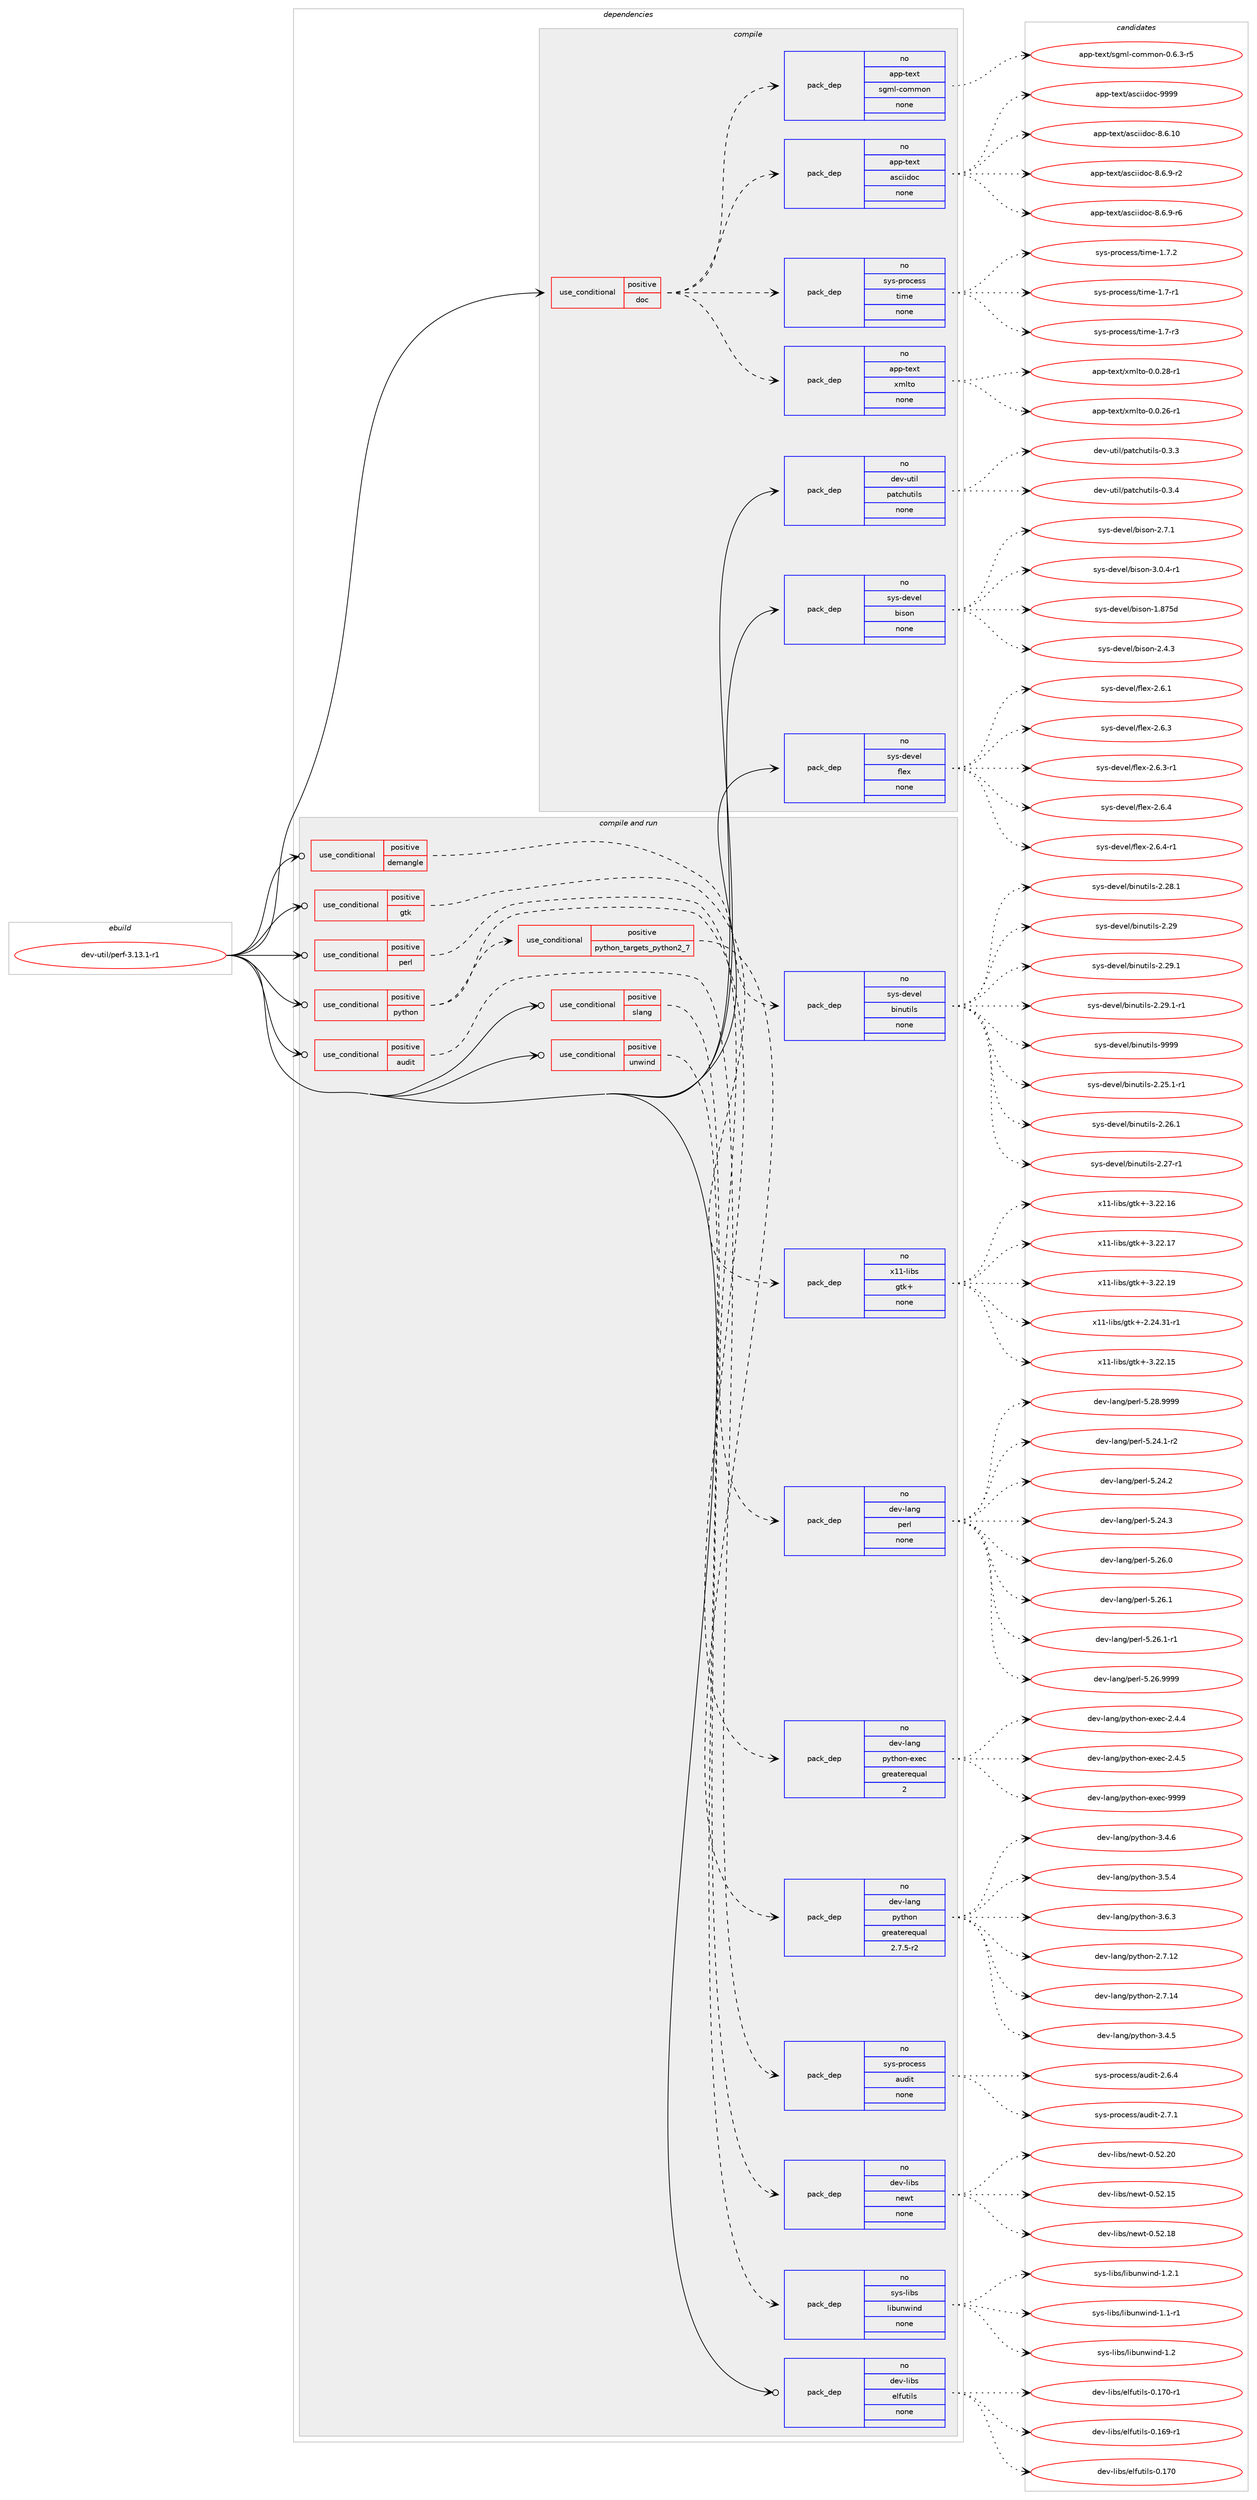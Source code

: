 digraph prolog {

# *************
# Graph options
# *************

newrank=true;
concentrate=true;
compound=true;
graph [rankdir=LR,fontname=Helvetica,fontsize=10,ranksep=1.5];#, ranksep=2.5, nodesep=0.2];
edge  [arrowhead=vee];
node  [fontname=Helvetica,fontsize=10];

# **********
# The ebuild
# **********

subgraph cluster_leftcol {
color=gray;
rank=same;
label=<<i>ebuild</i>>;
id [label="dev-util/perf-3.13.1-r1", color=red, width=4, href="../dev-util/perf-3.13.1-r1.svg"];
}

# ****************
# The dependencies
# ****************

subgraph cluster_midcol {
color=gray;
label=<<i>dependencies</i>>;
subgraph cluster_compile {
fillcolor="#eeeeee";
style=filled;
label=<<i>compile</i>>;
subgraph cond78570 {
dependency287806 [label=<<TABLE BORDER="0" CELLBORDER="1" CELLSPACING="0" CELLPADDING="4"><TR><TD ROWSPAN="3" CELLPADDING="10">use_conditional</TD></TR><TR><TD>positive</TD></TR><TR><TD>doc</TD></TR></TABLE>>, shape=none, color=red];
subgraph pack204962 {
dependency287807 [label=<<TABLE BORDER="0" CELLBORDER="1" CELLSPACING="0" CELLPADDING="4" WIDTH="220"><TR><TD ROWSPAN="6" CELLPADDING="30">pack_dep</TD></TR><TR><TD WIDTH="110">no</TD></TR><TR><TD>app-text</TD></TR><TR><TD>asciidoc</TD></TR><TR><TD>none</TD></TR><TR><TD></TD></TR></TABLE>>, shape=none, color=blue];
}
dependency287806:e -> dependency287807:w [weight=20,style="dashed",arrowhead="vee"];
subgraph pack204963 {
dependency287808 [label=<<TABLE BORDER="0" CELLBORDER="1" CELLSPACING="0" CELLPADDING="4" WIDTH="220"><TR><TD ROWSPAN="6" CELLPADDING="30">pack_dep</TD></TR><TR><TD WIDTH="110">no</TD></TR><TR><TD>app-text</TD></TR><TR><TD>sgml-common</TD></TR><TR><TD>none</TD></TR><TR><TD></TD></TR></TABLE>>, shape=none, color=blue];
}
dependency287806:e -> dependency287808:w [weight=20,style="dashed",arrowhead="vee"];
subgraph pack204964 {
dependency287809 [label=<<TABLE BORDER="0" CELLBORDER="1" CELLSPACING="0" CELLPADDING="4" WIDTH="220"><TR><TD ROWSPAN="6" CELLPADDING="30">pack_dep</TD></TR><TR><TD WIDTH="110">no</TD></TR><TR><TD>app-text</TD></TR><TR><TD>xmlto</TD></TR><TR><TD>none</TD></TR><TR><TD></TD></TR></TABLE>>, shape=none, color=blue];
}
dependency287806:e -> dependency287809:w [weight=20,style="dashed",arrowhead="vee"];
subgraph pack204965 {
dependency287810 [label=<<TABLE BORDER="0" CELLBORDER="1" CELLSPACING="0" CELLPADDING="4" WIDTH="220"><TR><TD ROWSPAN="6" CELLPADDING="30">pack_dep</TD></TR><TR><TD WIDTH="110">no</TD></TR><TR><TD>sys-process</TD></TR><TR><TD>time</TD></TR><TR><TD>none</TD></TR><TR><TD></TD></TR></TABLE>>, shape=none, color=blue];
}
dependency287806:e -> dependency287810:w [weight=20,style="dashed",arrowhead="vee"];
}
id:e -> dependency287806:w [weight=20,style="solid",arrowhead="vee"];
subgraph pack204966 {
dependency287811 [label=<<TABLE BORDER="0" CELLBORDER="1" CELLSPACING="0" CELLPADDING="4" WIDTH="220"><TR><TD ROWSPAN="6" CELLPADDING="30">pack_dep</TD></TR><TR><TD WIDTH="110">no</TD></TR><TR><TD>dev-util</TD></TR><TR><TD>patchutils</TD></TR><TR><TD>none</TD></TR><TR><TD></TD></TR></TABLE>>, shape=none, color=blue];
}
id:e -> dependency287811:w [weight=20,style="solid",arrowhead="vee"];
subgraph pack204967 {
dependency287812 [label=<<TABLE BORDER="0" CELLBORDER="1" CELLSPACING="0" CELLPADDING="4" WIDTH="220"><TR><TD ROWSPAN="6" CELLPADDING="30">pack_dep</TD></TR><TR><TD WIDTH="110">no</TD></TR><TR><TD>sys-devel</TD></TR><TR><TD>bison</TD></TR><TR><TD>none</TD></TR><TR><TD></TD></TR></TABLE>>, shape=none, color=blue];
}
id:e -> dependency287812:w [weight=20,style="solid",arrowhead="vee"];
subgraph pack204968 {
dependency287813 [label=<<TABLE BORDER="0" CELLBORDER="1" CELLSPACING="0" CELLPADDING="4" WIDTH="220"><TR><TD ROWSPAN="6" CELLPADDING="30">pack_dep</TD></TR><TR><TD WIDTH="110">no</TD></TR><TR><TD>sys-devel</TD></TR><TR><TD>flex</TD></TR><TR><TD>none</TD></TR><TR><TD></TD></TR></TABLE>>, shape=none, color=blue];
}
id:e -> dependency287813:w [weight=20,style="solid",arrowhead="vee"];
}
subgraph cluster_compileandrun {
fillcolor="#eeeeee";
style=filled;
label=<<i>compile and run</i>>;
subgraph cond78571 {
dependency287814 [label=<<TABLE BORDER="0" CELLBORDER="1" CELLSPACING="0" CELLPADDING="4"><TR><TD ROWSPAN="3" CELLPADDING="10">use_conditional</TD></TR><TR><TD>positive</TD></TR><TR><TD>audit</TD></TR></TABLE>>, shape=none, color=red];
subgraph pack204969 {
dependency287815 [label=<<TABLE BORDER="0" CELLBORDER="1" CELLSPACING="0" CELLPADDING="4" WIDTH="220"><TR><TD ROWSPAN="6" CELLPADDING="30">pack_dep</TD></TR><TR><TD WIDTH="110">no</TD></TR><TR><TD>sys-process</TD></TR><TR><TD>audit</TD></TR><TR><TD>none</TD></TR><TR><TD></TD></TR></TABLE>>, shape=none, color=blue];
}
dependency287814:e -> dependency287815:w [weight=20,style="dashed",arrowhead="vee"];
}
id:e -> dependency287814:w [weight=20,style="solid",arrowhead="odotvee"];
subgraph cond78572 {
dependency287816 [label=<<TABLE BORDER="0" CELLBORDER="1" CELLSPACING="0" CELLPADDING="4"><TR><TD ROWSPAN="3" CELLPADDING="10">use_conditional</TD></TR><TR><TD>positive</TD></TR><TR><TD>demangle</TD></TR></TABLE>>, shape=none, color=red];
subgraph pack204970 {
dependency287817 [label=<<TABLE BORDER="0" CELLBORDER="1" CELLSPACING="0" CELLPADDING="4" WIDTH="220"><TR><TD ROWSPAN="6" CELLPADDING="30">pack_dep</TD></TR><TR><TD WIDTH="110">no</TD></TR><TR><TD>sys-devel</TD></TR><TR><TD>binutils</TD></TR><TR><TD>none</TD></TR><TR><TD></TD></TR></TABLE>>, shape=none, color=blue];
}
dependency287816:e -> dependency287817:w [weight=20,style="dashed",arrowhead="vee"];
}
id:e -> dependency287816:w [weight=20,style="solid",arrowhead="odotvee"];
subgraph cond78573 {
dependency287818 [label=<<TABLE BORDER="0" CELLBORDER="1" CELLSPACING="0" CELLPADDING="4"><TR><TD ROWSPAN="3" CELLPADDING="10">use_conditional</TD></TR><TR><TD>positive</TD></TR><TR><TD>gtk</TD></TR></TABLE>>, shape=none, color=red];
subgraph pack204971 {
dependency287819 [label=<<TABLE BORDER="0" CELLBORDER="1" CELLSPACING="0" CELLPADDING="4" WIDTH="220"><TR><TD ROWSPAN="6" CELLPADDING="30">pack_dep</TD></TR><TR><TD WIDTH="110">no</TD></TR><TR><TD>x11-libs</TD></TR><TR><TD>gtk+</TD></TR><TR><TD>none</TD></TR><TR><TD></TD></TR></TABLE>>, shape=none, color=blue];
}
dependency287818:e -> dependency287819:w [weight=20,style="dashed",arrowhead="vee"];
}
id:e -> dependency287818:w [weight=20,style="solid",arrowhead="odotvee"];
subgraph cond78574 {
dependency287820 [label=<<TABLE BORDER="0" CELLBORDER="1" CELLSPACING="0" CELLPADDING="4"><TR><TD ROWSPAN="3" CELLPADDING="10">use_conditional</TD></TR><TR><TD>positive</TD></TR><TR><TD>perl</TD></TR></TABLE>>, shape=none, color=red];
subgraph pack204972 {
dependency287821 [label=<<TABLE BORDER="0" CELLBORDER="1" CELLSPACING="0" CELLPADDING="4" WIDTH="220"><TR><TD ROWSPAN="6" CELLPADDING="30">pack_dep</TD></TR><TR><TD WIDTH="110">no</TD></TR><TR><TD>dev-lang</TD></TR><TR><TD>perl</TD></TR><TR><TD>none</TD></TR><TR><TD></TD></TR></TABLE>>, shape=none, color=blue];
}
dependency287820:e -> dependency287821:w [weight=20,style="dashed",arrowhead="vee"];
}
id:e -> dependency287820:w [weight=20,style="solid",arrowhead="odotvee"];
subgraph cond78575 {
dependency287822 [label=<<TABLE BORDER="0" CELLBORDER="1" CELLSPACING="0" CELLPADDING="4"><TR><TD ROWSPAN="3" CELLPADDING="10">use_conditional</TD></TR><TR><TD>positive</TD></TR><TR><TD>python</TD></TR></TABLE>>, shape=none, color=red];
subgraph cond78576 {
dependency287823 [label=<<TABLE BORDER="0" CELLBORDER="1" CELLSPACING="0" CELLPADDING="4"><TR><TD ROWSPAN="3" CELLPADDING="10">use_conditional</TD></TR><TR><TD>positive</TD></TR><TR><TD>python_targets_python2_7</TD></TR></TABLE>>, shape=none, color=red];
subgraph pack204973 {
dependency287824 [label=<<TABLE BORDER="0" CELLBORDER="1" CELLSPACING="0" CELLPADDING="4" WIDTH="220"><TR><TD ROWSPAN="6" CELLPADDING="30">pack_dep</TD></TR><TR><TD WIDTH="110">no</TD></TR><TR><TD>dev-lang</TD></TR><TR><TD>python</TD></TR><TR><TD>greaterequal</TD></TR><TR><TD>2.7.5-r2</TD></TR></TABLE>>, shape=none, color=blue];
}
dependency287823:e -> dependency287824:w [weight=20,style="dashed",arrowhead="vee"];
}
dependency287822:e -> dependency287823:w [weight=20,style="dashed",arrowhead="vee"];
subgraph pack204974 {
dependency287825 [label=<<TABLE BORDER="0" CELLBORDER="1" CELLSPACING="0" CELLPADDING="4" WIDTH="220"><TR><TD ROWSPAN="6" CELLPADDING="30">pack_dep</TD></TR><TR><TD WIDTH="110">no</TD></TR><TR><TD>dev-lang</TD></TR><TR><TD>python-exec</TD></TR><TR><TD>greaterequal</TD></TR><TR><TD>2</TD></TR></TABLE>>, shape=none, color=blue];
}
dependency287822:e -> dependency287825:w [weight=20,style="dashed",arrowhead="vee"];
}
id:e -> dependency287822:w [weight=20,style="solid",arrowhead="odotvee"];
subgraph cond78577 {
dependency287826 [label=<<TABLE BORDER="0" CELLBORDER="1" CELLSPACING="0" CELLPADDING="4"><TR><TD ROWSPAN="3" CELLPADDING="10">use_conditional</TD></TR><TR><TD>positive</TD></TR><TR><TD>slang</TD></TR></TABLE>>, shape=none, color=red];
subgraph pack204975 {
dependency287827 [label=<<TABLE BORDER="0" CELLBORDER="1" CELLSPACING="0" CELLPADDING="4" WIDTH="220"><TR><TD ROWSPAN="6" CELLPADDING="30">pack_dep</TD></TR><TR><TD WIDTH="110">no</TD></TR><TR><TD>dev-libs</TD></TR><TR><TD>newt</TD></TR><TR><TD>none</TD></TR><TR><TD></TD></TR></TABLE>>, shape=none, color=blue];
}
dependency287826:e -> dependency287827:w [weight=20,style="dashed",arrowhead="vee"];
}
id:e -> dependency287826:w [weight=20,style="solid",arrowhead="odotvee"];
subgraph cond78578 {
dependency287828 [label=<<TABLE BORDER="0" CELLBORDER="1" CELLSPACING="0" CELLPADDING="4"><TR><TD ROWSPAN="3" CELLPADDING="10">use_conditional</TD></TR><TR><TD>positive</TD></TR><TR><TD>unwind</TD></TR></TABLE>>, shape=none, color=red];
subgraph pack204976 {
dependency287829 [label=<<TABLE BORDER="0" CELLBORDER="1" CELLSPACING="0" CELLPADDING="4" WIDTH="220"><TR><TD ROWSPAN="6" CELLPADDING="30">pack_dep</TD></TR><TR><TD WIDTH="110">no</TD></TR><TR><TD>sys-libs</TD></TR><TR><TD>libunwind</TD></TR><TR><TD>none</TD></TR><TR><TD></TD></TR></TABLE>>, shape=none, color=blue];
}
dependency287828:e -> dependency287829:w [weight=20,style="dashed",arrowhead="vee"];
}
id:e -> dependency287828:w [weight=20,style="solid",arrowhead="odotvee"];
subgraph pack204977 {
dependency287830 [label=<<TABLE BORDER="0" CELLBORDER="1" CELLSPACING="0" CELLPADDING="4" WIDTH="220"><TR><TD ROWSPAN="6" CELLPADDING="30">pack_dep</TD></TR><TR><TD WIDTH="110">no</TD></TR><TR><TD>dev-libs</TD></TR><TR><TD>elfutils</TD></TR><TR><TD>none</TD></TR><TR><TD></TD></TR></TABLE>>, shape=none, color=blue];
}
id:e -> dependency287830:w [weight=20,style="solid",arrowhead="odotvee"];
}
subgraph cluster_run {
fillcolor="#eeeeee";
style=filled;
label=<<i>run</i>>;
}
}

# **************
# The candidates
# **************

subgraph cluster_choices {
rank=same;
color=gray;
label=<<i>candidates</i>>;

subgraph choice204962 {
color=black;
nodesep=1;
choice97112112451161011201164797115991051051001119945564654464948 [label="app-text/asciidoc-8.6.10", color=red, width=4,href="../app-text/asciidoc-8.6.10.svg"];
choice9711211245116101120116479711599105105100111994556465446574511450 [label="app-text/asciidoc-8.6.9-r2", color=red, width=4,href="../app-text/asciidoc-8.6.9-r2.svg"];
choice9711211245116101120116479711599105105100111994556465446574511454 [label="app-text/asciidoc-8.6.9-r6", color=red, width=4,href="../app-text/asciidoc-8.6.9-r6.svg"];
choice9711211245116101120116479711599105105100111994557575757 [label="app-text/asciidoc-9999", color=red, width=4,href="../app-text/asciidoc-9999.svg"];
dependency287807:e -> choice97112112451161011201164797115991051051001119945564654464948:w [style=dotted,weight="100"];
dependency287807:e -> choice9711211245116101120116479711599105105100111994556465446574511450:w [style=dotted,weight="100"];
dependency287807:e -> choice9711211245116101120116479711599105105100111994556465446574511454:w [style=dotted,weight="100"];
dependency287807:e -> choice9711211245116101120116479711599105105100111994557575757:w [style=dotted,weight="100"];
}
subgraph choice204963 {
color=black;
nodesep=1;
choice97112112451161011201164711510310910845991111091091111104548465446514511453 [label="app-text/sgml-common-0.6.3-r5", color=red, width=4,href="../app-text/sgml-common-0.6.3-r5.svg"];
dependency287808:e -> choice97112112451161011201164711510310910845991111091091111104548465446514511453:w [style=dotted,weight="100"];
}
subgraph choice204964 {
color=black;
nodesep=1;
choice971121124511610112011647120109108116111454846484650544511449 [label="app-text/xmlto-0.0.26-r1", color=red, width=4,href="../app-text/xmlto-0.0.26-r1.svg"];
choice971121124511610112011647120109108116111454846484650564511449 [label="app-text/xmlto-0.0.28-r1", color=red, width=4,href="../app-text/xmlto-0.0.28-r1.svg"];
dependency287809:e -> choice971121124511610112011647120109108116111454846484650544511449:w [style=dotted,weight="100"];
dependency287809:e -> choice971121124511610112011647120109108116111454846484650564511449:w [style=dotted,weight="100"];
}
subgraph choice204965 {
color=black;
nodesep=1;
choice115121115451121141119910111511547116105109101454946554511449 [label="sys-process/time-1.7-r1", color=red, width=4,href="../sys-process/time-1.7-r1.svg"];
choice115121115451121141119910111511547116105109101454946554511451 [label="sys-process/time-1.7-r3", color=red, width=4,href="../sys-process/time-1.7-r3.svg"];
choice115121115451121141119910111511547116105109101454946554650 [label="sys-process/time-1.7.2", color=red, width=4,href="../sys-process/time-1.7.2.svg"];
dependency287810:e -> choice115121115451121141119910111511547116105109101454946554511449:w [style=dotted,weight="100"];
dependency287810:e -> choice115121115451121141119910111511547116105109101454946554511451:w [style=dotted,weight="100"];
dependency287810:e -> choice115121115451121141119910111511547116105109101454946554650:w [style=dotted,weight="100"];
}
subgraph choice204966 {
color=black;
nodesep=1;
choice10010111845117116105108471129711699104117116105108115454846514651 [label="dev-util/patchutils-0.3.3", color=red, width=4,href="../dev-util/patchutils-0.3.3.svg"];
choice10010111845117116105108471129711699104117116105108115454846514652 [label="dev-util/patchutils-0.3.4", color=red, width=4,href="../dev-util/patchutils-0.3.4.svg"];
dependency287811:e -> choice10010111845117116105108471129711699104117116105108115454846514651:w [style=dotted,weight="100"];
dependency287811:e -> choice10010111845117116105108471129711699104117116105108115454846514652:w [style=dotted,weight="100"];
}
subgraph choice204967 {
color=black;
nodesep=1;
choice115121115451001011181011084798105115111110454946565553100 [label="sys-devel/bison-1.875d", color=red, width=4,href="../sys-devel/bison-1.875d.svg"];
choice115121115451001011181011084798105115111110455046524651 [label="sys-devel/bison-2.4.3", color=red, width=4,href="../sys-devel/bison-2.4.3.svg"];
choice115121115451001011181011084798105115111110455046554649 [label="sys-devel/bison-2.7.1", color=red, width=4,href="../sys-devel/bison-2.7.1.svg"];
choice1151211154510010111810110847981051151111104551464846524511449 [label="sys-devel/bison-3.0.4-r1", color=red, width=4,href="../sys-devel/bison-3.0.4-r1.svg"];
dependency287812:e -> choice115121115451001011181011084798105115111110454946565553100:w [style=dotted,weight="100"];
dependency287812:e -> choice115121115451001011181011084798105115111110455046524651:w [style=dotted,weight="100"];
dependency287812:e -> choice115121115451001011181011084798105115111110455046554649:w [style=dotted,weight="100"];
dependency287812:e -> choice1151211154510010111810110847981051151111104551464846524511449:w [style=dotted,weight="100"];
}
subgraph choice204968 {
color=black;
nodesep=1;
choice1151211154510010111810110847102108101120455046544649 [label="sys-devel/flex-2.6.1", color=red, width=4,href="../sys-devel/flex-2.6.1.svg"];
choice1151211154510010111810110847102108101120455046544651 [label="sys-devel/flex-2.6.3", color=red, width=4,href="../sys-devel/flex-2.6.3.svg"];
choice11512111545100101118101108471021081011204550465446514511449 [label="sys-devel/flex-2.6.3-r1", color=red, width=4,href="../sys-devel/flex-2.6.3-r1.svg"];
choice1151211154510010111810110847102108101120455046544652 [label="sys-devel/flex-2.6.4", color=red, width=4,href="../sys-devel/flex-2.6.4.svg"];
choice11512111545100101118101108471021081011204550465446524511449 [label="sys-devel/flex-2.6.4-r1", color=red, width=4,href="../sys-devel/flex-2.6.4-r1.svg"];
dependency287813:e -> choice1151211154510010111810110847102108101120455046544649:w [style=dotted,weight="100"];
dependency287813:e -> choice1151211154510010111810110847102108101120455046544651:w [style=dotted,weight="100"];
dependency287813:e -> choice11512111545100101118101108471021081011204550465446514511449:w [style=dotted,weight="100"];
dependency287813:e -> choice1151211154510010111810110847102108101120455046544652:w [style=dotted,weight="100"];
dependency287813:e -> choice11512111545100101118101108471021081011204550465446524511449:w [style=dotted,weight="100"];
}
subgraph choice204969 {
color=black;
nodesep=1;
choice11512111545112114111991011151154797117100105116455046544652 [label="sys-process/audit-2.6.4", color=red, width=4,href="../sys-process/audit-2.6.4.svg"];
choice11512111545112114111991011151154797117100105116455046554649 [label="sys-process/audit-2.7.1", color=red, width=4,href="../sys-process/audit-2.7.1.svg"];
dependency287815:e -> choice11512111545112114111991011151154797117100105116455046544652:w [style=dotted,weight="100"];
dependency287815:e -> choice11512111545112114111991011151154797117100105116455046554649:w [style=dotted,weight="100"];
}
subgraph choice204970 {
color=black;
nodesep=1;
choice115121115451001011181011084798105110117116105108115455046505346494511449 [label="sys-devel/binutils-2.25.1-r1", color=red, width=4,href="../sys-devel/binutils-2.25.1-r1.svg"];
choice11512111545100101118101108479810511011711610510811545504650544649 [label="sys-devel/binutils-2.26.1", color=red, width=4,href="../sys-devel/binutils-2.26.1.svg"];
choice11512111545100101118101108479810511011711610510811545504650554511449 [label="sys-devel/binutils-2.27-r1", color=red, width=4,href="../sys-devel/binutils-2.27-r1.svg"];
choice11512111545100101118101108479810511011711610510811545504650564649 [label="sys-devel/binutils-2.28.1", color=red, width=4,href="../sys-devel/binutils-2.28.1.svg"];
choice1151211154510010111810110847981051101171161051081154550465057 [label="sys-devel/binutils-2.29", color=red, width=4,href="../sys-devel/binutils-2.29.svg"];
choice11512111545100101118101108479810511011711610510811545504650574649 [label="sys-devel/binutils-2.29.1", color=red, width=4,href="../sys-devel/binutils-2.29.1.svg"];
choice115121115451001011181011084798105110117116105108115455046505746494511449 [label="sys-devel/binutils-2.29.1-r1", color=red, width=4,href="../sys-devel/binutils-2.29.1-r1.svg"];
choice1151211154510010111810110847981051101171161051081154557575757 [label="sys-devel/binutils-9999", color=red, width=4,href="../sys-devel/binutils-9999.svg"];
dependency287817:e -> choice115121115451001011181011084798105110117116105108115455046505346494511449:w [style=dotted,weight="100"];
dependency287817:e -> choice11512111545100101118101108479810511011711610510811545504650544649:w [style=dotted,weight="100"];
dependency287817:e -> choice11512111545100101118101108479810511011711610510811545504650554511449:w [style=dotted,weight="100"];
dependency287817:e -> choice11512111545100101118101108479810511011711610510811545504650564649:w [style=dotted,weight="100"];
dependency287817:e -> choice1151211154510010111810110847981051101171161051081154550465057:w [style=dotted,weight="100"];
dependency287817:e -> choice11512111545100101118101108479810511011711610510811545504650574649:w [style=dotted,weight="100"];
dependency287817:e -> choice115121115451001011181011084798105110117116105108115455046505746494511449:w [style=dotted,weight="100"];
dependency287817:e -> choice1151211154510010111810110847981051101171161051081154557575757:w [style=dotted,weight="100"];
}
subgraph choice204971 {
color=black;
nodesep=1;
choice12049494510810598115471031161074345504650524651494511449 [label="x11-libs/gtk+-2.24.31-r1", color=red, width=4,href="../x11-libs/gtk+-2.24.31-r1.svg"];
choice1204949451081059811547103116107434551465050464953 [label="x11-libs/gtk+-3.22.15", color=red, width=4,href="../x11-libs/gtk+-3.22.15.svg"];
choice1204949451081059811547103116107434551465050464954 [label="x11-libs/gtk+-3.22.16", color=red, width=4,href="../x11-libs/gtk+-3.22.16.svg"];
choice1204949451081059811547103116107434551465050464955 [label="x11-libs/gtk+-3.22.17", color=red, width=4,href="../x11-libs/gtk+-3.22.17.svg"];
choice1204949451081059811547103116107434551465050464957 [label="x11-libs/gtk+-3.22.19", color=red, width=4,href="../x11-libs/gtk+-3.22.19.svg"];
dependency287819:e -> choice12049494510810598115471031161074345504650524651494511449:w [style=dotted,weight="100"];
dependency287819:e -> choice1204949451081059811547103116107434551465050464953:w [style=dotted,weight="100"];
dependency287819:e -> choice1204949451081059811547103116107434551465050464954:w [style=dotted,weight="100"];
dependency287819:e -> choice1204949451081059811547103116107434551465050464955:w [style=dotted,weight="100"];
dependency287819:e -> choice1204949451081059811547103116107434551465050464957:w [style=dotted,weight="100"];
}
subgraph choice204972 {
color=black;
nodesep=1;
choice100101118451089711010347112101114108455346505246494511450 [label="dev-lang/perl-5.24.1-r2", color=red, width=4,href="../dev-lang/perl-5.24.1-r2.svg"];
choice10010111845108971101034711210111410845534650524650 [label="dev-lang/perl-5.24.2", color=red, width=4,href="../dev-lang/perl-5.24.2.svg"];
choice10010111845108971101034711210111410845534650524651 [label="dev-lang/perl-5.24.3", color=red, width=4,href="../dev-lang/perl-5.24.3.svg"];
choice10010111845108971101034711210111410845534650544648 [label="dev-lang/perl-5.26.0", color=red, width=4,href="../dev-lang/perl-5.26.0.svg"];
choice10010111845108971101034711210111410845534650544649 [label="dev-lang/perl-5.26.1", color=red, width=4,href="../dev-lang/perl-5.26.1.svg"];
choice100101118451089711010347112101114108455346505446494511449 [label="dev-lang/perl-5.26.1-r1", color=red, width=4,href="../dev-lang/perl-5.26.1-r1.svg"];
choice10010111845108971101034711210111410845534650544657575757 [label="dev-lang/perl-5.26.9999", color=red, width=4,href="../dev-lang/perl-5.26.9999.svg"];
choice10010111845108971101034711210111410845534650564657575757 [label="dev-lang/perl-5.28.9999", color=red, width=4,href="../dev-lang/perl-5.28.9999.svg"];
dependency287821:e -> choice100101118451089711010347112101114108455346505246494511450:w [style=dotted,weight="100"];
dependency287821:e -> choice10010111845108971101034711210111410845534650524650:w [style=dotted,weight="100"];
dependency287821:e -> choice10010111845108971101034711210111410845534650524651:w [style=dotted,weight="100"];
dependency287821:e -> choice10010111845108971101034711210111410845534650544648:w [style=dotted,weight="100"];
dependency287821:e -> choice10010111845108971101034711210111410845534650544649:w [style=dotted,weight="100"];
dependency287821:e -> choice100101118451089711010347112101114108455346505446494511449:w [style=dotted,weight="100"];
dependency287821:e -> choice10010111845108971101034711210111410845534650544657575757:w [style=dotted,weight="100"];
dependency287821:e -> choice10010111845108971101034711210111410845534650564657575757:w [style=dotted,weight="100"];
}
subgraph choice204973 {
color=black;
nodesep=1;
choice10010111845108971101034711212111610411111045504655464950 [label="dev-lang/python-2.7.12", color=red, width=4,href="../dev-lang/python-2.7.12.svg"];
choice10010111845108971101034711212111610411111045504655464952 [label="dev-lang/python-2.7.14", color=red, width=4,href="../dev-lang/python-2.7.14.svg"];
choice100101118451089711010347112121116104111110455146524653 [label="dev-lang/python-3.4.5", color=red, width=4,href="../dev-lang/python-3.4.5.svg"];
choice100101118451089711010347112121116104111110455146524654 [label="dev-lang/python-3.4.6", color=red, width=4,href="../dev-lang/python-3.4.6.svg"];
choice100101118451089711010347112121116104111110455146534652 [label="dev-lang/python-3.5.4", color=red, width=4,href="../dev-lang/python-3.5.4.svg"];
choice100101118451089711010347112121116104111110455146544651 [label="dev-lang/python-3.6.3", color=red, width=4,href="../dev-lang/python-3.6.3.svg"];
dependency287824:e -> choice10010111845108971101034711212111610411111045504655464950:w [style=dotted,weight="100"];
dependency287824:e -> choice10010111845108971101034711212111610411111045504655464952:w [style=dotted,weight="100"];
dependency287824:e -> choice100101118451089711010347112121116104111110455146524653:w [style=dotted,weight="100"];
dependency287824:e -> choice100101118451089711010347112121116104111110455146524654:w [style=dotted,weight="100"];
dependency287824:e -> choice100101118451089711010347112121116104111110455146534652:w [style=dotted,weight="100"];
dependency287824:e -> choice100101118451089711010347112121116104111110455146544651:w [style=dotted,weight="100"];
}
subgraph choice204974 {
color=black;
nodesep=1;
choice1001011184510897110103471121211161041111104510112010199455046524652 [label="dev-lang/python-exec-2.4.4", color=red, width=4,href="../dev-lang/python-exec-2.4.4.svg"];
choice1001011184510897110103471121211161041111104510112010199455046524653 [label="dev-lang/python-exec-2.4.5", color=red, width=4,href="../dev-lang/python-exec-2.4.5.svg"];
choice10010111845108971101034711212111610411111045101120101994557575757 [label="dev-lang/python-exec-9999", color=red, width=4,href="../dev-lang/python-exec-9999.svg"];
dependency287825:e -> choice1001011184510897110103471121211161041111104510112010199455046524652:w [style=dotted,weight="100"];
dependency287825:e -> choice1001011184510897110103471121211161041111104510112010199455046524653:w [style=dotted,weight="100"];
dependency287825:e -> choice10010111845108971101034711212111610411111045101120101994557575757:w [style=dotted,weight="100"];
}
subgraph choice204975 {
color=black;
nodesep=1;
choice1001011184510810598115471101011191164548465350464953 [label="dev-libs/newt-0.52.15", color=red, width=4,href="../dev-libs/newt-0.52.15.svg"];
choice1001011184510810598115471101011191164548465350464956 [label="dev-libs/newt-0.52.18", color=red, width=4,href="../dev-libs/newt-0.52.18.svg"];
choice1001011184510810598115471101011191164548465350465048 [label="dev-libs/newt-0.52.20", color=red, width=4,href="../dev-libs/newt-0.52.20.svg"];
dependency287827:e -> choice1001011184510810598115471101011191164548465350464953:w [style=dotted,weight="100"];
dependency287827:e -> choice1001011184510810598115471101011191164548465350464956:w [style=dotted,weight="100"];
dependency287827:e -> choice1001011184510810598115471101011191164548465350465048:w [style=dotted,weight="100"];
}
subgraph choice204976 {
color=black;
nodesep=1;
choice11512111545108105981154710810598117110119105110100454946494511449 [label="sys-libs/libunwind-1.1-r1", color=red, width=4,href="../sys-libs/libunwind-1.1-r1.svg"];
choice1151211154510810598115471081059811711011910511010045494650 [label="sys-libs/libunwind-1.2", color=red, width=4,href="../sys-libs/libunwind-1.2.svg"];
choice11512111545108105981154710810598117110119105110100454946504649 [label="sys-libs/libunwind-1.2.1", color=red, width=4,href="../sys-libs/libunwind-1.2.1.svg"];
dependency287829:e -> choice11512111545108105981154710810598117110119105110100454946494511449:w [style=dotted,weight="100"];
dependency287829:e -> choice1151211154510810598115471081059811711011910511010045494650:w [style=dotted,weight="100"];
dependency287829:e -> choice11512111545108105981154710810598117110119105110100454946504649:w [style=dotted,weight="100"];
}
subgraph choice204977 {
color=black;
nodesep=1;
choice1001011184510810598115471011081021171161051081154548464954574511449 [label="dev-libs/elfutils-0.169-r1", color=red, width=4,href="../dev-libs/elfutils-0.169-r1.svg"];
choice100101118451081059811547101108102117116105108115454846495548 [label="dev-libs/elfutils-0.170", color=red, width=4,href="../dev-libs/elfutils-0.170.svg"];
choice1001011184510810598115471011081021171161051081154548464955484511449 [label="dev-libs/elfutils-0.170-r1", color=red, width=4,href="../dev-libs/elfutils-0.170-r1.svg"];
dependency287830:e -> choice1001011184510810598115471011081021171161051081154548464954574511449:w [style=dotted,weight="100"];
dependency287830:e -> choice100101118451081059811547101108102117116105108115454846495548:w [style=dotted,weight="100"];
dependency287830:e -> choice1001011184510810598115471011081021171161051081154548464955484511449:w [style=dotted,weight="100"];
}
}

}
